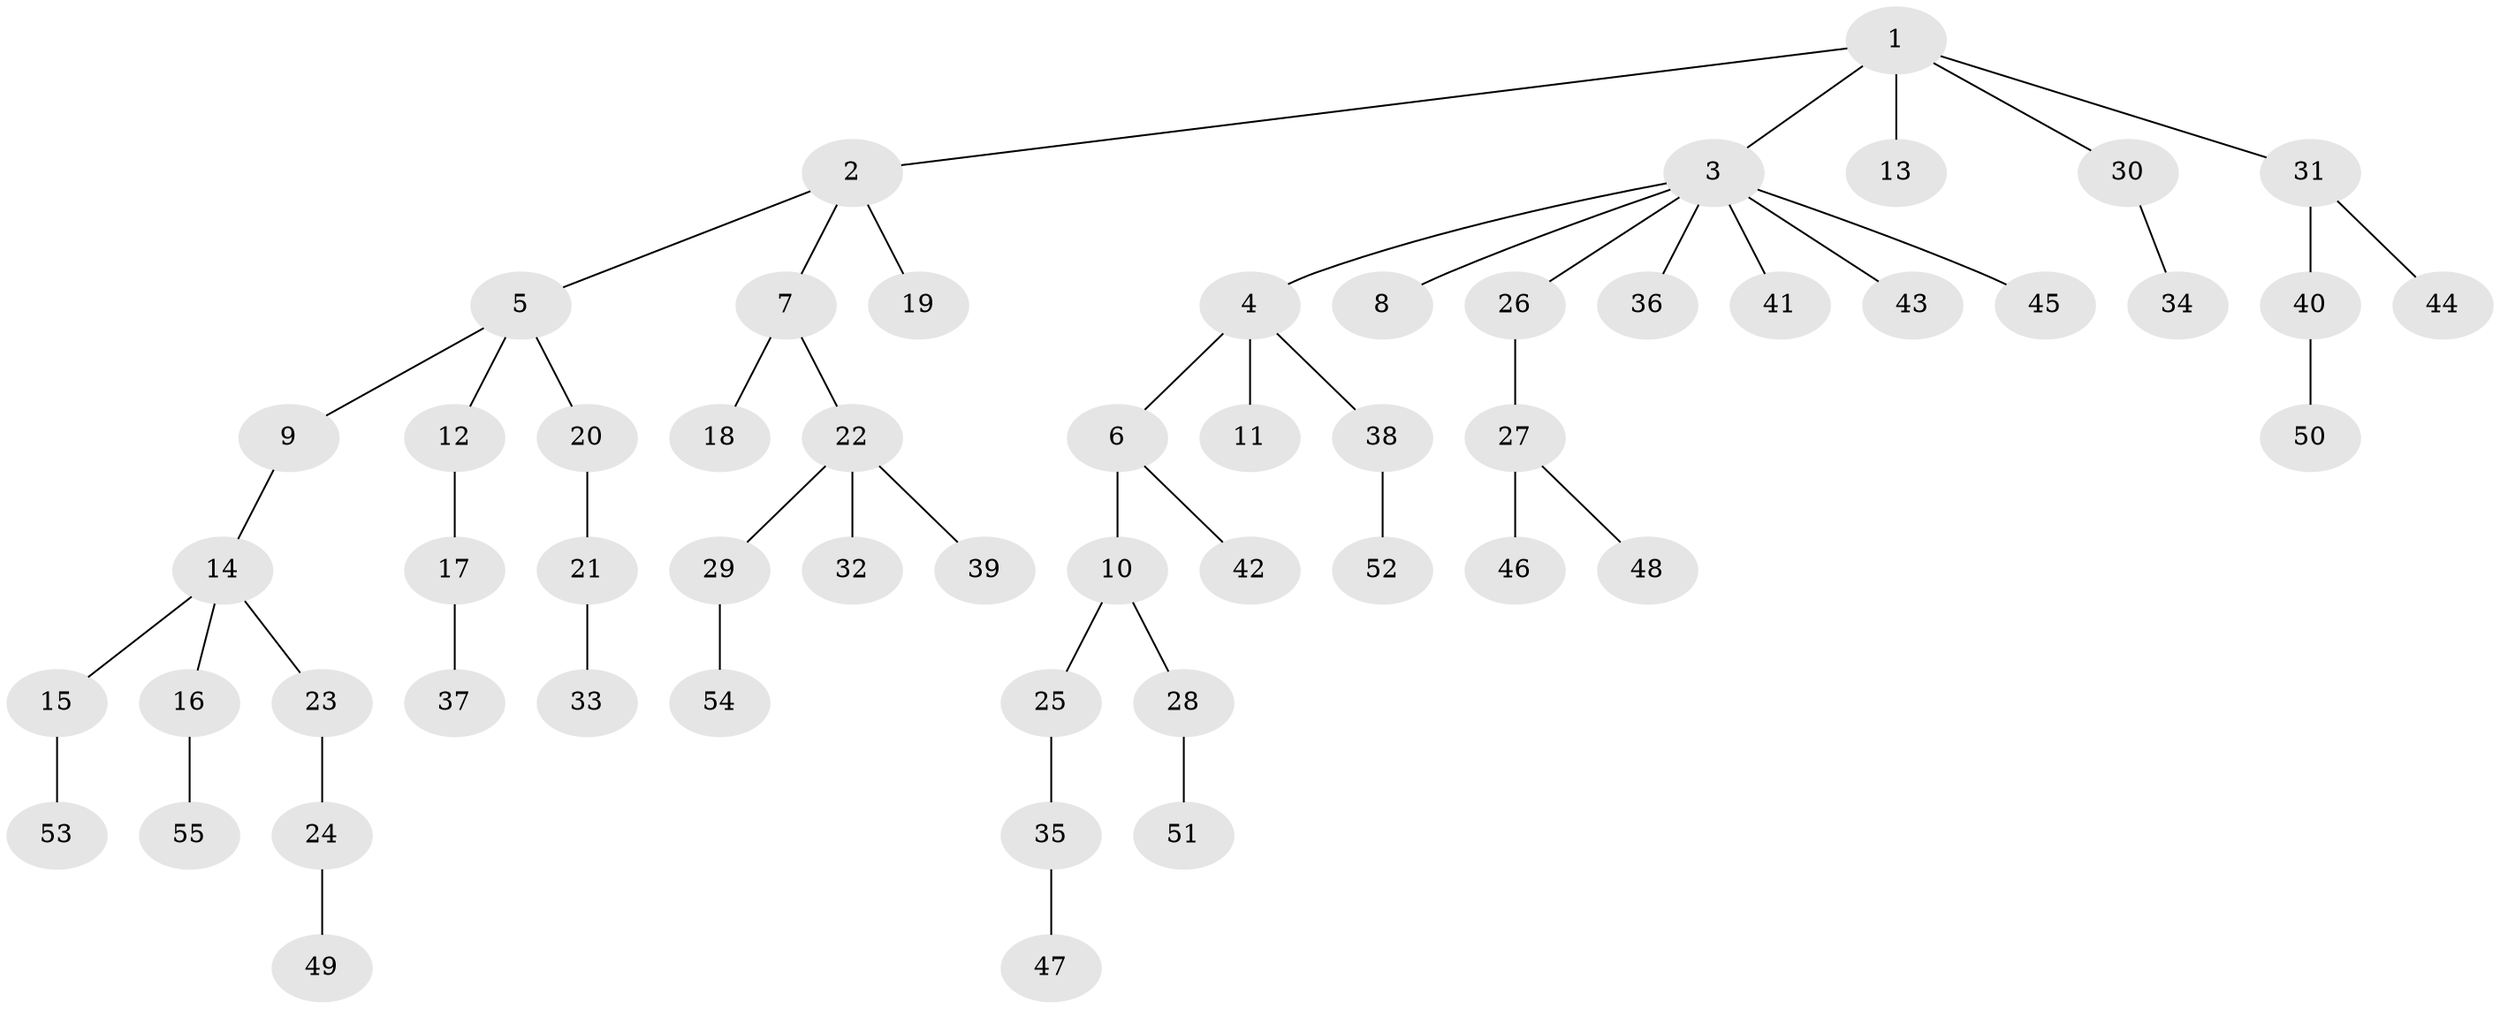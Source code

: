// coarse degree distribution, {4: 0.08823529411764706, 3: 0.08823529411764706, 7: 0.029411764705882353, 5: 0.029411764705882353, 2: 0.20588235294117646, 1: 0.5588235294117647}
// Generated by graph-tools (version 1.1) at 2025/52/02/27/25 19:52:13]
// undirected, 55 vertices, 54 edges
graph export_dot {
graph [start="1"]
  node [color=gray90,style=filled];
  1;
  2;
  3;
  4;
  5;
  6;
  7;
  8;
  9;
  10;
  11;
  12;
  13;
  14;
  15;
  16;
  17;
  18;
  19;
  20;
  21;
  22;
  23;
  24;
  25;
  26;
  27;
  28;
  29;
  30;
  31;
  32;
  33;
  34;
  35;
  36;
  37;
  38;
  39;
  40;
  41;
  42;
  43;
  44;
  45;
  46;
  47;
  48;
  49;
  50;
  51;
  52;
  53;
  54;
  55;
  1 -- 2;
  1 -- 3;
  1 -- 13;
  1 -- 30;
  1 -- 31;
  2 -- 5;
  2 -- 7;
  2 -- 19;
  3 -- 4;
  3 -- 8;
  3 -- 26;
  3 -- 36;
  3 -- 41;
  3 -- 43;
  3 -- 45;
  4 -- 6;
  4 -- 11;
  4 -- 38;
  5 -- 9;
  5 -- 12;
  5 -- 20;
  6 -- 10;
  6 -- 42;
  7 -- 18;
  7 -- 22;
  9 -- 14;
  10 -- 25;
  10 -- 28;
  12 -- 17;
  14 -- 15;
  14 -- 16;
  14 -- 23;
  15 -- 53;
  16 -- 55;
  17 -- 37;
  20 -- 21;
  21 -- 33;
  22 -- 29;
  22 -- 32;
  22 -- 39;
  23 -- 24;
  24 -- 49;
  25 -- 35;
  26 -- 27;
  27 -- 46;
  27 -- 48;
  28 -- 51;
  29 -- 54;
  30 -- 34;
  31 -- 40;
  31 -- 44;
  35 -- 47;
  38 -- 52;
  40 -- 50;
}
